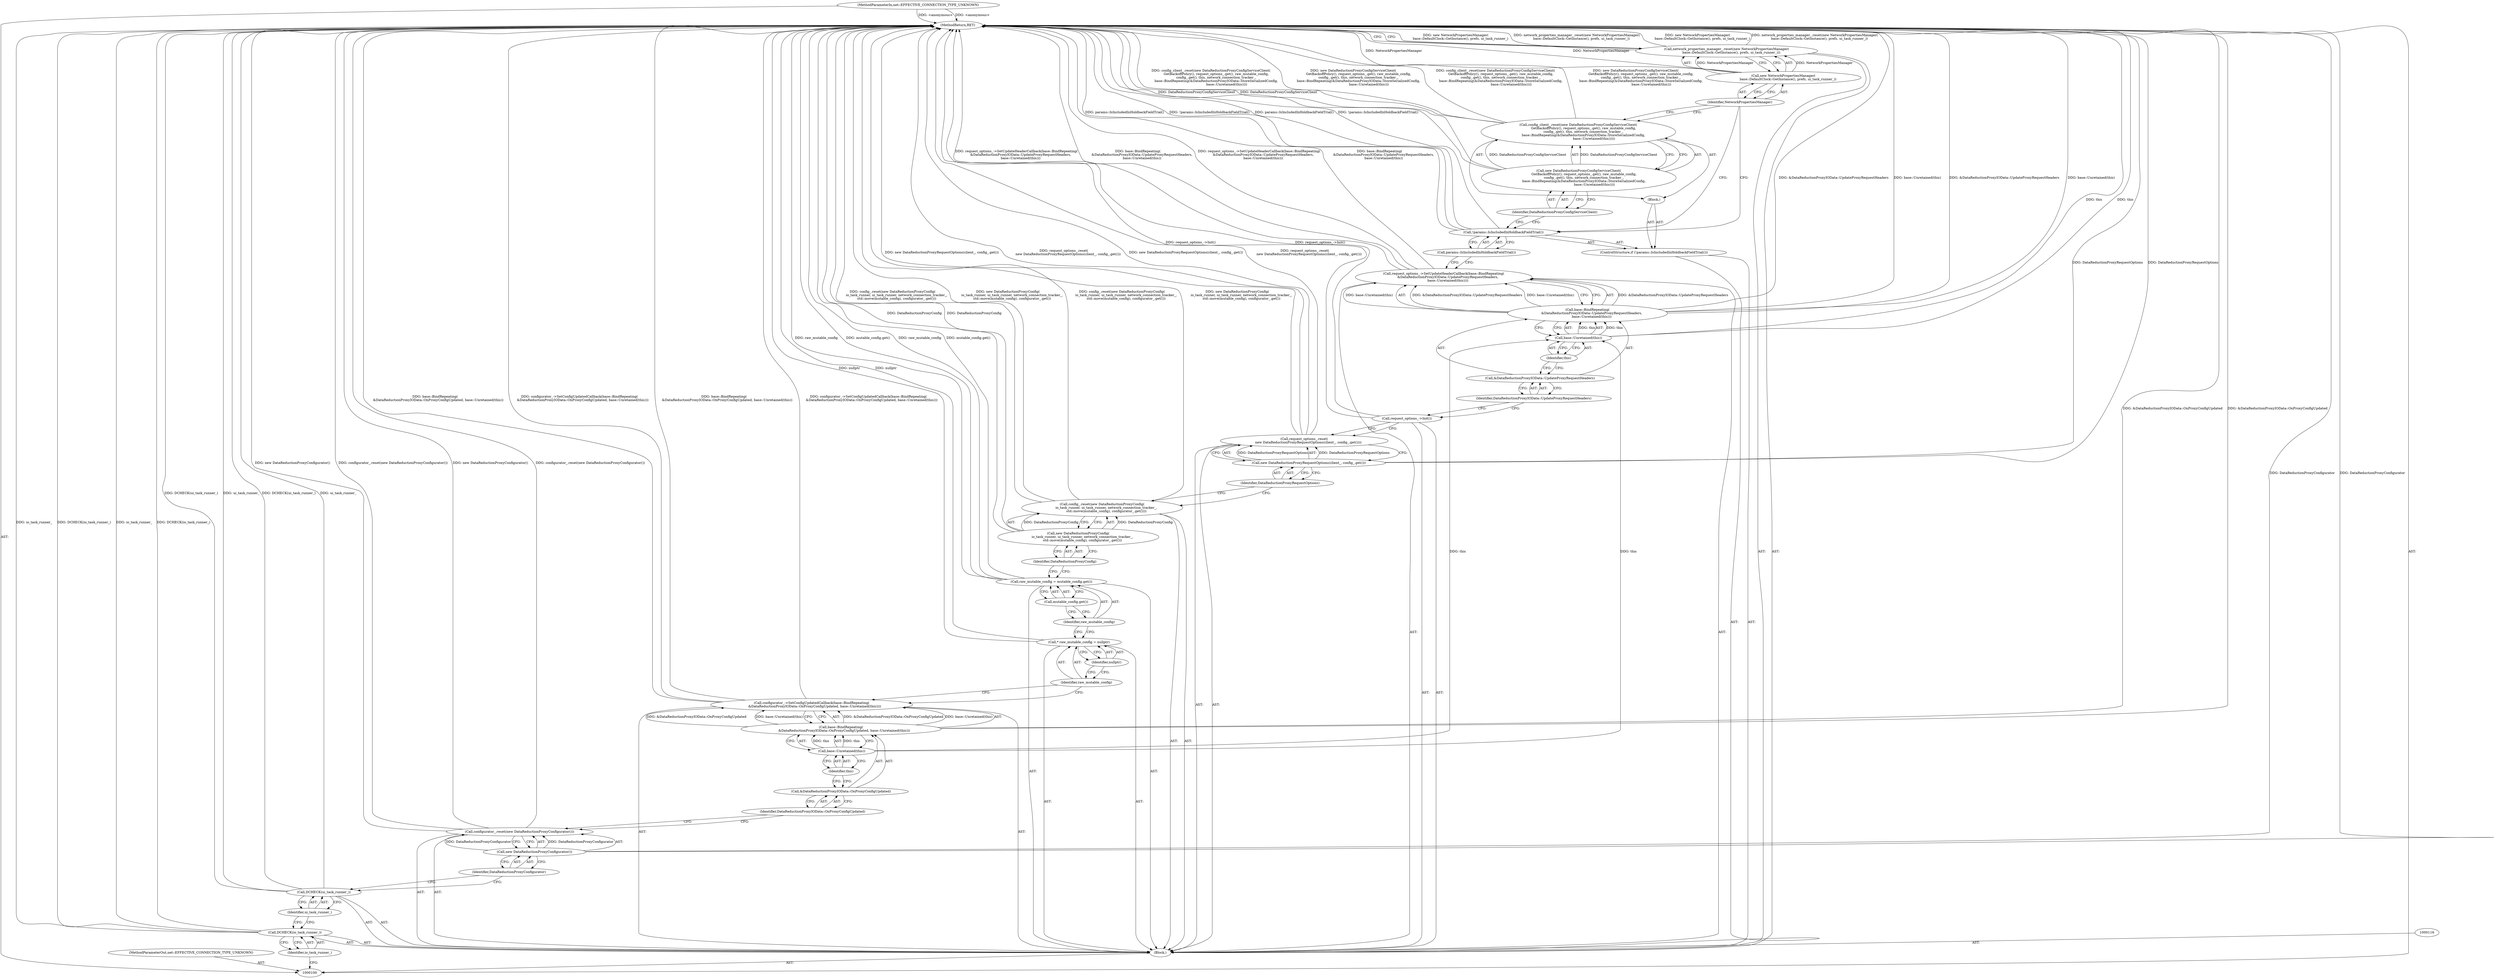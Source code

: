 digraph "0_Chrome_69b4b9ef7455753b12c3efe4eec71647e6fb1da1_6" {
"1000101" [label="(MethodParameterIn,net::EFFECTIVE_CONNECTION_TYPE_UNKNOWN)"];
"1000220" [label="(MethodParameterOut,net::EFFECTIVE_CONNECTION_TYPE_UNKNOWN)"];
"1000146" [label="(MethodReturn,RET)"];
"1000102" [label="(Block,)"];
"1000103" [label="(Call,DCHECK(io_task_runner_))"];
"1000104" [label="(Identifier,io_task_runner_)"];
"1000105" [label="(Call,DCHECK(ui_task_runner_))"];
"1000106" [label="(Identifier,ui_task_runner_)"];
"1000107" [label="(Call,configurator_.reset(new DataReductionProxyConfigurator()))"];
"1000108" [label="(Call,new DataReductionProxyConfigurator())"];
"1000109" [label="(Identifier,DataReductionProxyConfigurator)"];
"1000110" [label="(Call,configurator_->SetConfigUpdatedCallback(base::BindRepeating(\n      &DataReductionProxyIOData::OnProxyConfigUpdated, base::Unretained(this))))"];
"1000111" [label="(Call,base::BindRepeating(\n      &DataReductionProxyIOData::OnProxyConfigUpdated, base::Unretained(this)))"];
"1000114" [label="(Call,base::Unretained(this))"];
"1000112" [label="(Call,&DataReductionProxyIOData::OnProxyConfigUpdated)"];
"1000113" [label="(Identifier,DataReductionProxyIOData::OnProxyConfigUpdated)"];
"1000115" [label="(Identifier,this)"];
"1000117" [label="(Call,* raw_mutable_config = nullptr)"];
"1000118" [label="(Identifier,raw_mutable_config)"];
"1000119" [label="(Identifier,nullptr)"];
"1000122" [label="(Call,mutable_config.get())"];
"1000120" [label="(Call,raw_mutable_config = mutable_config.get())"];
"1000121" [label="(Identifier,raw_mutable_config)"];
"1000124" [label="(Call,new DataReductionProxyConfig(\n        io_task_runner, ui_task_runner, network_connection_tracker_,\n        std::move(mutable_config), configurator_.get()))"];
"1000125" [label="(Identifier,DataReductionProxyConfig)"];
"1000123" [label="(Call,config_.reset(new DataReductionProxyConfig(\n        io_task_runner, ui_task_runner, network_connection_tracker_,\n        std::move(mutable_config), configurator_.get())))"];
"1000126" [label="(Call,request_options_.reset(\n        new DataReductionProxyRequestOptions(client_, config_.get())))"];
"1000128" [label="(Identifier,DataReductionProxyRequestOptions)"];
"1000127" [label="(Call,new DataReductionProxyRequestOptions(client_, config_.get()))"];
"1000129" [label="(Call,request_options_->Init())"];
"1000130" [label="(Call,request_options_->SetUpdateHeaderCallback(base::BindRepeating(\n        &DataReductionProxyIOData::UpdateProxyRequestHeaders,\n        base::Unretained(this))))"];
"1000131" [label="(Call,base::BindRepeating(\n        &DataReductionProxyIOData::UpdateProxyRequestHeaders,\n        base::Unretained(this)))"];
"1000132" [label="(Call,&DataReductionProxyIOData::UpdateProxyRequestHeaders)"];
"1000133" [label="(Identifier,DataReductionProxyIOData::UpdateProxyRequestHeaders)"];
"1000135" [label="(Identifier,this)"];
"1000134" [label="(Call,base::Unretained(this))"];
"1000136" [label="(ControlStructure,if (!params::IsIncludedInHoldbackFieldTrial()))"];
"1000139" [label="(Block,)"];
"1000137" [label="(Call,!params::IsIncludedInHoldbackFieldTrial())"];
"1000138" [label="(Call,params::IsIncludedInHoldbackFieldTrial())"];
"1000141" [label="(Call,new DataReductionProxyConfigServiceClient(\n          GetBackoffPolicy(), request_options_.get(), raw_mutable_config,\n          config_.get(), this, network_connection_tracker_,\n          base::BindRepeating(&DataReductionProxyIOData::StoreSerializedConfig,\n                              base::Unretained(this))))"];
"1000142" [label="(Identifier,DataReductionProxyConfigServiceClient)"];
"1000140" [label="(Call,config_client_.reset(new DataReductionProxyConfigServiceClient(\n          GetBackoffPolicy(), request_options_.get(), raw_mutable_config,\n          config_.get(), this, network_connection_tracker_,\n          base::BindRepeating(&DataReductionProxyIOData::StoreSerializedConfig,\n                              base::Unretained(this)))))"];
"1000144" [label="(Call,new NetworkPropertiesManager(\n         base::DefaultClock::GetInstance(), prefs, ui_task_runner_))"];
"1000145" [label="(Identifier,NetworkPropertiesManager)"];
"1000143" [label="(Call,network_properties_manager_.reset(new NetworkPropertiesManager(\n         base::DefaultClock::GetInstance(), prefs, ui_task_runner_)))"];
"1000101" -> "1000100"  [label="AST: "];
"1000101" -> "1000146"  [label="DDG: <anonymous>"];
"1000220" -> "1000100"  [label="AST: "];
"1000146" -> "1000100"  [label="AST: "];
"1000146" -> "1000143"  [label="CFG: "];
"1000141" -> "1000146"  [label="DDG: DataReductionProxyConfigServiceClient"];
"1000124" -> "1000146"  [label="DDG: DataReductionProxyConfig"];
"1000107" -> "1000146"  [label="DDG: new DataReductionProxyConfigurator()"];
"1000107" -> "1000146"  [label="DDG: configurator_.reset(new DataReductionProxyConfigurator())"];
"1000103" -> "1000146"  [label="DDG: io_task_runner_"];
"1000103" -> "1000146"  [label="DDG: DCHECK(io_task_runner_)"];
"1000105" -> "1000146"  [label="DDG: DCHECK(ui_task_runner_)"];
"1000105" -> "1000146"  [label="DDG: ui_task_runner_"];
"1000140" -> "1000146"  [label="DDG: config_client_.reset(new DataReductionProxyConfigServiceClient(\n          GetBackoffPolicy(), request_options_.get(), raw_mutable_config,\n          config_.get(), this, network_connection_tracker_,\n          base::BindRepeating(&DataReductionProxyIOData::StoreSerializedConfig,\n                              base::Unretained(this))))"];
"1000140" -> "1000146"  [label="DDG: new DataReductionProxyConfigServiceClient(\n          GetBackoffPolicy(), request_options_.get(), raw_mutable_config,\n          config_.get(), this, network_connection_tracker_,\n          base::BindRepeating(&DataReductionProxyIOData::StoreSerializedConfig,\n                              base::Unretained(this)))"];
"1000120" -> "1000146"  [label="DDG: raw_mutable_config"];
"1000120" -> "1000146"  [label="DDG: mutable_config.get()"];
"1000126" -> "1000146"  [label="DDG: new DataReductionProxyRequestOptions(client_, config_.get())"];
"1000126" -> "1000146"  [label="DDG: request_options_.reset(\n        new DataReductionProxyRequestOptions(client_, config_.get()))"];
"1000111" -> "1000146"  [label="DDG: &DataReductionProxyIOData::OnProxyConfigUpdated"];
"1000117" -> "1000146"  [label="DDG: nullptr"];
"1000110" -> "1000146"  [label="DDG: base::BindRepeating(\n      &DataReductionProxyIOData::OnProxyConfigUpdated, base::Unretained(this))"];
"1000110" -> "1000146"  [label="DDG: configurator_->SetConfigUpdatedCallback(base::BindRepeating(\n      &DataReductionProxyIOData::OnProxyConfigUpdated, base::Unretained(this)))"];
"1000130" -> "1000146"  [label="DDG: request_options_->SetUpdateHeaderCallback(base::BindRepeating(\n        &DataReductionProxyIOData::UpdateProxyRequestHeaders,\n        base::Unretained(this)))"];
"1000130" -> "1000146"  [label="DDG: base::BindRepeating(\n        &DataReductionProxyIOData::UpdateProxyRequestHeaders,\n        base::Unretained(this))"];
"1000123" -> "1000146"  [label="DDG: config_.reset(new DataReductionProxyConfig(\n        io_task_runner, ui_task_runner, network_connection_tracker_,\n        std::move(mutable_config), configurator_.get()))"];
"1000123" -> "1000146"  [label="DDG: new DataReductionProxyConfig(\n        io_task_runner, ui_task_runner, network_connection_tracker_,\n        std::move(mutable_config), configurator_.get())"];
"1000131" -> "1000146"  [label="DDG: &DataReductionProxyIOData::UpdateProxyRequestHeaders"];
"1000131" -> "1000146"  [label="DDG: base::Unretained(this)"];
"1000129" -> "1000146"  [label="DDG: request_options_->Init()"];
"1000143" -> "1000146"  [label="DDG: new NetworkPropertiesManager(\n         base::DefaultClock::GetInstance(), prefs, ui_task_runner_)"];
"1000143" -> "1000146"  [label="DDG: network_properties_manager_.reset(new NetworkPropertiesManager(\n         base::DefaultClock::GetInstance(), prefs, ui_task_runner_))"];
"1000134" -> "1000146"  [label="DDG: this"];
"1000101" -> "1000146"  [label="DDG: <anonymous>"];
"1000144" -> "1000146"  [label="DDG: NetworkPropertiesManager"];
"1000127" -> "1000146"  [label="DDG: DataReductionProxyRequestOptions"];
"1000137" -> "1000146"  [label="DDG: params::IsIncludedInHoldbackFieldTrial()"];
"1000137" -> "1000146"  [label="DDG: !params::IsIncludedInHoldbackFieldTrial()"];
"1000108" -> "1000146"  [label="DDG: DataReductionProxyConfigurator"];
"1000102" -> "1000100"  [label="AST: "];
"1000103" -> "1000102"  [label="AST: "];
"1000105" -> "1000102"  [label="AST: "];
"1000107" -> "1000102"  [label="AST: "];
"1000110" -> "1000102"  [label="AST: "];
"1000116" -> "1000102"  [label="AST: "];
"1000117" -> "1000102"  [label="AST: "];
"1000120" -> "1000102"  [label="AST: "];
"1000123" -> "1000102"  [label="AST: "];
"1000126" -> "1000102"  [label="AST: "];
"1000129" -> "1000102"  [label="AST: "];
"1000130" -> "1000102"  [label="AST: "];
"1000136" -> "1000102"  [label="AST: "];
"1000143" -> "1000102"  [label="AST: "];
"1000103" -> "1000102"  [label="AST: "];
"1000103" -> "1000104"  [label="CFG: "];
"1000104" -> "1000103"  [label="AST: "];
"1000106" -> "1000103"  [label="CFG: "];
"1000103" -> "1000146"  [label="DDG: io_task_runner_"];
"1000103" -> "1000146"  [label="DDG: DCHECK(io_task_runner_)"];
"1000104" -> "1000103"  [label="AST: "];
"1000104" -> "1000100"  [label="CFG: "];
"1000103" -> "1000104"  [label="CFG: "];
"1000105" -> "1000102"  [label="AST: "];
"1000105" -> "1000106"  [label="CFG: "];
"1000106" -> "1000105"  [label="AST: "];
"1000109" -> "1000105"  [label="CFG: "];
"1000105" -> "1000146"  [label="DDG: DCHECK(ui_task_runner_)"];
"1000105" -> "1000146"  [label="DDG: ui_task_runner_"];
"1000106" -> "1000105"  [label="AST: "];
"1000106" -> "1000103"  [label="CFG: "];
"1000105" -> "1000106"  [label="CFG: "];
"1000107" -> "1000102"  [label="AST: "];
"1000107" -> "1000108"  [label="CFG: "];
"1000108" -> "1000107"  [label="AST: "];
"1000113" -> "1000107"  [label="CFG: "];
"1000107" -> "1000146"  [label="DDG: new DataReductionProxyConfigurator()"];
"1000107" -> "1000146"  [label="DDG: configurator_.reset(new DataReductionProxyConfigurator())"];
"1000108" -> "1000107"  [label="DDG: DataReductionProxyConfigurator"];
"1000108" -> "1000107"  [label="AST: "];
"1000108" -> "1000109"  [label="CFG: "];
"1000109" -> "1000108"  [label="AST: "];
"1000107" -> "1000108"  [label="CFG: "];
"1000108" -> "1000146"  [label="DDG: DataReductionProxyConfigurator"];
"1000108" -> "1000107"  [label="DDG: DataReductionProxyConfigurator"];
"1000109" -> "1000108"  [label="AST: "];
"1000109" -> "1000105"  [label="CFG: "];
"1000108" -> "1000109"  [label="CFG: "];
"1000110" -> "1000102"  [label="AST: "];
"1000110" -> "1000111"  [label="CFG: "];
"1000111" -> "1000110"  [label="AST: "];
"1000118" -> "1000110"  [label="CFG: "];
"1000110" -> "1000146"  [label="DDG: base::BindRepeating(\n      &DataReductionProxyIOData::OnProxyConfigUpdated, base::Unretained(this))"];
"1000110" -> "1000146"  [label="DDG: configurator_->SetConfigUpdatedCallback(base::BindRepeating(\n      &DataReductionProxyIOData::OnProxyConfigUpdated, base::Unretained(this)))"];
"1000111" -> "1000110"  [label="DDG: &DataReductionProxyIOData::OnProxyConfigUpdated"];
"1000111" -> "1000110"  [label="DDG: base::Unretained(this)"];
"1000111" -> "1000110"  [label="AST: "];
"1000111" -> "1000114"  [label="CFG: "];
"1000112" -> "1000111"  [label="AST: "];
"1000114" -> "1000111"  [label="AST: "];
"1000110" -> "1000111"  [label="CFG: "];
"1000111" -> "1000146"  [label="DDG: &DataReductionProxyIOData::OnProxyConfigUpdated"];
"1000111" -> "1000110"  [label="DDG: &DataReductionProxyIOData::OnProxyConfigUpdated"];
"1000111" -> "1000110"  [label="DDG: base::Unretained(this)"];
"1000114" -> "1000111"  [label="DDG: this"];
"1000114" -> "1000111"  [label="AST: "];
"1000114" -> "1000115"  [label="CFG: "];
"1000115" -> "1000114"  [label="AST: "];
"1000111" -> "1000114"  [label="CFG: "];
"1000114" -> "1000111"  [label="DDG: this"];
"1000114" -> "1000134"  [label="DDG: this"];
"1000112" -> "1000111"  [label="AST: "];
"1000112" -> "1000113"  [label="CFG: "];
"1000113" -> "1000112"  [label="AST: "];
"1000115" -> "1000112"  [label="CFG: "];
"1000113" -> "1000112"  [label="AST: "];
"1000113" -> "1000107"  [label="CFG: "];
"1000112" -> "1000113"  [label="CFG: "];
"1000115" -> "1000114"  [label="AST: "];
"1000115" -> "1000112"  [label="CFG: "];
"1000114" -> "1000115"  [label="CFG: "];
"1000117" -> "1000102"  [label="AST: "];
"1000117" -> "1000119"  [label="CFG: "];
"1000118" -> "1000117"  [label="AST: "];
"1000119" -> "1000117"  [label="AST: "];
"1000121" -> "1000117"  [label="CFG: "];
"1000117" -> "1000146"  [label="DDG: nullptr"];
"1000118" -> "1000117"  [label="AST: "];
"1000118" -> "1000110"  [label="CFG: "];
"1000119" -> "1000118"  [label="CFG: "];
"1000119" -> "1000117"  [label="AST: "];
"1000119" -> "1000118"  [label="CFG: "];
"1000117" -> "1000119"  [label="CFG: "];
"1000122" -> "1000120"  [label="AST: "];
"1000122" -> "1000121"  [label="CFG: "];
"1000120" -> "1000122"  [label="CFG: "];
"1000120" -> "1000102"  [label="AST: "];
"1000120" -> "1000122"  [label="CFG: "];
"1000121" -> "1000120"  [label="AST: "];
"1000122" -> "1000120"  [label="AST: "];
"1000125" -> "1000120"  [label="CFG: "];
"1000120" -> "1000146"  [label="DDG: raw_mutable_config"];
"1000120" -> "1000146"  [label="DDG: mutable_config.get()"];
"1000121" -> "1000120"  [label="AST: "];
"1000121" -> "1000117"  [label="CFG: "];
"1000122" -> "1000121"  [label="CFG: "];
"1000124" -> "1000123"  [label="AST: "];
"1000124" -> "1000125"  [label="CFG: "];
"1000125" -> "1000124"  [label="AST: "];
"1000123" -> "1000124"  [label="CFG: "];
"1000124" -> "1000146"  [label="DDG: DataReductionProxyConfig"];
"1000124" -> "1000123"  [label="DDG: DataReductionProxyConfig"];
"1000125" -> "1000124"  [label="AST: "];
"1000125" -> "1000120"  [label="CFG: "];
"1000124" -> "1000125"  [label="CFG: "];
"1000123" -> "1000102"  [label="AST: "];
"1000123" -> "1000124"  [label="CFG: "];
"1000124" -> "1000123"  [label="AST: "];
"1000128" -> "1000123"  [label="CFG: "];
"1000123" -> "1000146"  [label="DDG: config_.reset(new DataReductionProxyConfig(\n        io_task_runner, ui_task_runner, network_connection_tracker_,\n        std::move(mutable_config), configurator_.get()))"];
"1000123" -> "1000146"  [label="DDG: new DataReductionProxyConfig(\n        io_task_runner, ui_task_runner, network_connection_tracker_,\n        std::move(mutable_config), configurator_.get())"];
"1000124" -> "1000123"  [label="DDG: DataReductionProxyConfig"];
"1000126" -> "1000102"  [label="AST: "];
"1000126" -> "1000127"  [label="CFG: "];
"1000127" -> "1000126"  [label="AST: "];
"1000129" -> "1000126"  [label="CFG: "];
"1000126" -> "1000146"  [label="DDG: new DataReductionProxyRequestOptions(client_, config_.get())"];
"1000126" -> "1000146"  [label="DDG: request_options_.reset(\n        new DataReductionProxyRequestOptions(client_, config_.get()))"];
"1000127" -> "1000126"  [label="DDG: DataReductionProxyRequestOptions"];
"1000128" -> "1000127"  [label="AST: "];
"1000128" -> "1000123"  [label="CFG: "];
"1000127" -> "1000128"  [label="CFG: "];
"1000127" -> "1000126"  [label="AST: "];
"1000127" -> "1000128"  [label="CFG: "];
"1000128" -> "1000127"  [label="AST: "];
"1000126" -> "1000127"  [label="CFG: "];
"1000127" -> "1000146"  [label="DDG: DataReductionProxyRequestOptions"];
"1000127" -> "1000126"  [label="DDG: DataReductionProxyRequestOptions"];
"1000129" -> "1000102"  [label="AST: "];
"1000129" -> "1000126"  [label="CFG: "];
"1000133" -> "1000129"  [label="CFG: "];
"1000129" -> "1000146"  [label="DDG: request_options_->Init()"];
"1000130" -> "1000102"  [label="AST: "];
"1000130" -> "1000131"  [label="CFG: "];
"1000131" -> "1000130"  [label="AST: "];
"1000138" -> "1000130"  [label="CFG: "];
"1000130" -> "1000146"  [label="DDG: request_options_->SetUpdateHeaderCallback(base::BindRepeating(\n        &DataReductionProxyIOData::UpdateProxyRequestHeaders,\n        base::Unretained(this)))"];
"1000130" -> "1000146"  [label="DDG: base::BindRepeating(\n        &DataReductionProxyIOData::UpdateProxyRequestHeaders,\n        base::Unretained(this))"];
"1000131" -> "1000130"  [label="DDG: &DataReductionProxyIOData::UpdateProxyRequestHeaders"];
"1000131" -> "1000130"  [label="DDG: base::Unretained(this)"];
"1000131" -> "1000130"  [label="AST: "];
"1000131" -> "1000134"  [label="CFG: "];
"1000132" -> "1000131"  [label="AST: "];
"1000134" -> "1000131"  [label="AST: "];
"1000130" -> "1000131"  [label="CFG: "];
"1000131" -> "1000146"  [label="DDG: &DataReductionProxyIOData::UpdateProxyRequestHeaders"];
"1000131" -> "1000146"  [label="DDG: base::Unretained(this)"];
"1000131" -> "1000130"  [label="DDG: &DataReductionProxyIOData::UpdateProxyRequestHeaders"];
"1000131" -> "1000130"  [label="DDG: base::Unretained(this)"];
"1000134" -> "1000131"  [label="DDG: this"];
"1000132" -> "1000131"  [label="AST: "];
"1000132" -> "1000133"  [label="CFG: "];
"1000133" -> "1000132"  [label="AST: "];
"1000135" -> "1000132"  [label="CFG: "];
"1000133" -> "1000132"  [label="AST: "];
"1000133" -> "1000129"  [label="CFG: "];
"1000132" -> "1000133"  [label="CFG: "];
"1000135" -> "1000134"  [label="AST: "];
"1000135" -> "1000132"  [label="CFG: "];
"1000134" -> "1000135"  [label="CFG: "];
"1000134" -> "1000131"  [label="AST: "];
"1000134" -> "1000135"  [label="CFG: "];
"1000135" -> "1000134"  [label="AST: "];
"1000131" -> "1000134"  [label="CFG: "];
"1000134" -> "1000146"  [label="DDG: this"];
"1000134" -> "1000131"  [label="DDG: this"];
"1000114" -> "1000134"  [label="DDG: this"];
"1000136" -> "1000102"  [label="AST: "];
"1000137" -> "1000136"  [label="AST: "];
"1000139" -> "1000136"  [label="AST: "];
"1000139" -> "1000136"  [label="AST: "];
"1000140" -> "1000139"  [label="AST: "];
"1000137" -> "1000136"  [label="AST: "];
"1000137" -> "1000138"  [label="CFG: "];
"1000138" -> "1000137"  [label="AST: "];
"1000142" -> "1000137"  [label="CFG: "];
"1000145" -> "1000137"  [label="CFG: "];
"1000137" -> "1000146"  [label="DDG: params::IsIncludedInHoldbackFieldTrial()"];
"1000137" -> "1000146"  [label="DDG: !params::IsIncludedInHoldbackFieldTrial()"];
"1000138" -> "1000137"  [label="AST: "];
"1000138" -> "1000130"  [label="CFG: "];
"1000137" -> "1000138"  [label="CFG: "];
"1000141" -> "1000140"  [label="AST: "];
"1000141" -> "1000142"  [label="CFG: "];
"1000142" -> "1000141"  [label="AST: "];
"1000140" -> "1000141"  [label="CFG: "];
"1000141" -> "1000146"  [label="DDG: DataReductionProxyConfigServiceClient"];
"1000141" -> "1000140"  [label="DDG: DataReductionProxyConfigServiceClient"];
"1000142" -> "1000141"  [label="AST: "];
"1000142" -> "1000137"  [label="CFG: "];
"1000141" -> "1000142"  [label="CFG: "];
"1000140" -> "1000139"  [label="AST: "];
"1000140" -> "1000141"  [label="CFG: "];
"1000141" -> "1000140"  [label="AST: "];
"1000145" -> "1000140"  [label="CFG: "];
"1000140" -> "1000146"  [label="DDG: config_client_.reset(new DataReductionProxyConfigServiceClient(\n          GetBackoffPolicy(), request_options_.get(), raw_mutable_config,\n          config_.get(), this, network_connection_tracker_,\n          base::BindRepeating(&DataReductionProxyIOData::StoreSerializedConfig,\n                              base::Unretained(this))))"];
"1000140" -> "1000146"  [label="DDG: new DataReductionProxyConfigServiceClient(\n          GetBackoffPolicy(), request_options_.get(), raw_mutable_config,\n          config_.get(), this, network_connection_tracker_,\n          base::BindRepeating(&DataReductionProxyIOData::StoreSerializedConfig,\n                              base::Unretained(this)))"];
"1000141" -> "1000140"  [label="DDG: DataReductionProxyConfigServiceClient"];
"1000144" -> "1000143"  [label="AST: "];
"1000144" -> "1000145"  [label="CFG: "];
"1000145" -> "1000144"  [label="AST: "];
"1000143" -> "1000144"  [label="CFG: "];
"1000144" -> "1000146"  [label="DDG: NetworkPropertiesManager"];
"1000144" -> "1000143"  [label="DDG: NetworkPropertiesManager"];
"1000145" -> "1000144"  [label="AST: "];
"1000145" -> "1000140"  [label="CFG: "];
"1000145" -> "1000137"  [label="CFG: "];
"1000144" -> "1000145"  [label="CFG: "];
"1000143" -> "1000102"  [label="AST: "];
"1000143" -> "1000144"  [label="CFG: "];
"1000144" -> "1000143"  [label="AST: "];
"1000146" -> "1000143"  [label="CFG: "];
"1000143" -> "1000146"  [label="DDG: new NetworkPropertiesManager(\n         base::DefaultClock::GetInstance(), prefs, ui_task_runner_)"];
"1000143" -> "1000146"  [label="DDG: network_properties_manager_.reset(new NetworkPropertiesManager(\n         base::DefaultClock::GetInstance(), prefs, ui_task_runner_))"];
"1000144" -> "1000143"  [label="DDG: NetworkPropertiesManager"];
}
